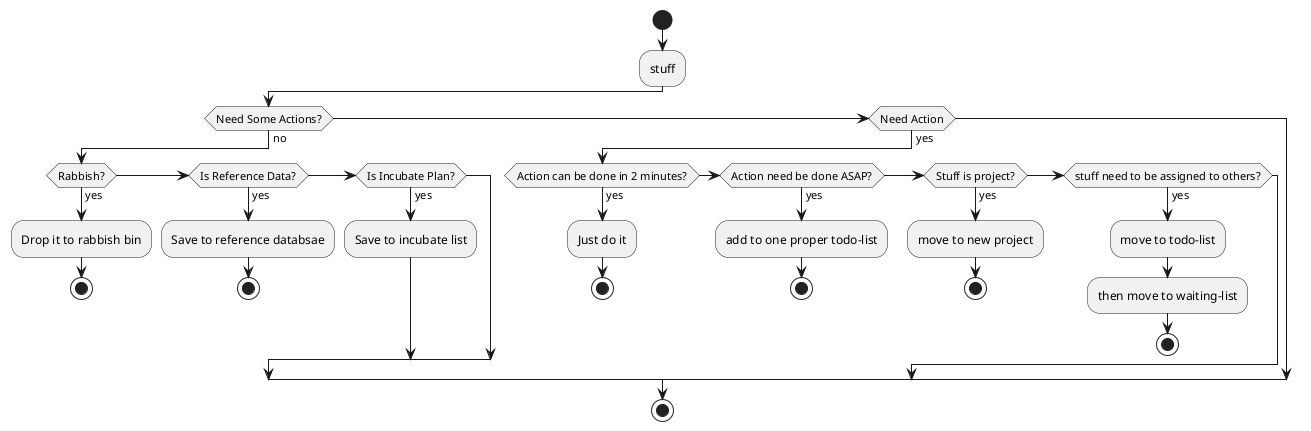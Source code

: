 @startuml

start

:stuff;

if (Need Some Actions?) then (no)
    if (Rabbish?) then (yes)
        :Drop it to rabbish bin;
        stop
    elseif (Is Reference Data?) then (yes)
        :Save to reference databsae;
        stop
    elseif (Is Incubate Plan?) then (yes)
        :Save to incubate list;
    endif
elseif (Need Action) then (yes)
    if (Action can be done in 2 minutes?) then (yes)
        :Just do it;
        stop
    elseif (Action need be done ASAP?) then (yes)
        :add to one proper todo-list;
        stop
    elseif (Stuff is project?) then (yes)
        :move to new project;
        stop
    elseif (stuff need to be assigned to others?) then (yes)
        :move to todo-list;
        :then move to waiting-list;
        stop
    endif
endif

stop


@enduml